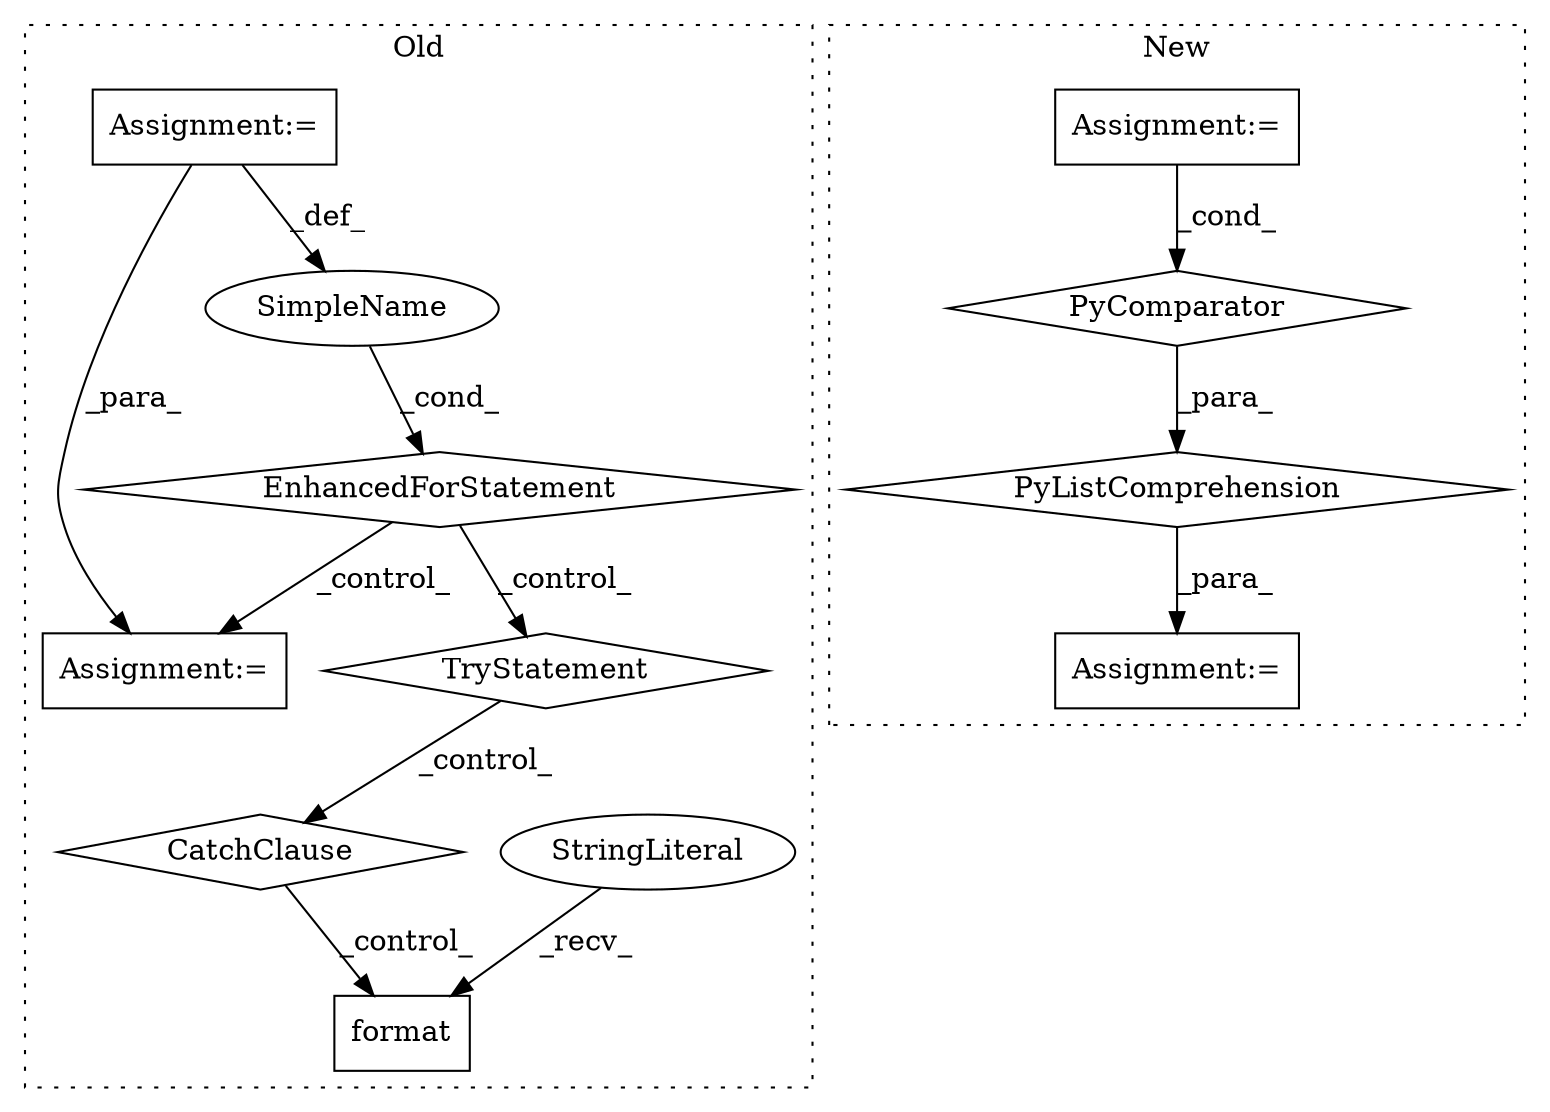 digraph G {
subgraph cluster0 {
1 [label="format" a="32" s="7349,7383" l="7,1" shape="box"];
3 [label="StringLiteral" a="45" s="7064" l="284" shape="ellipse"];
7 [label="EnhancedForStatement" a="70" s="6499,6586" l="57,2" shape="diamond"];
8 [label="Assignment:=" a="7" s="6673" l="1" shape="box"];
9 [label="CatchClause" a="12" s="6999,7037" l="15,2" shape="diamond"];
10 [label="SimpleName" a="42" s="6560" l="1" shape="ellipse"];
11 [label="TryStatement" a="54" s="6843" l="4" shape="diamond"];
12 [label="Assignment:=" a="7" s="6499,6586" l="57,2" shape="box"];
label = "Old";
style="dotted";
}
subgraph cluster1 {
2 [label="PyListComprehension" a="109" s="7108" l="149" shape="diamond"];
4 [label="Assignment:=" a="7" s="7198" l="51" shape="box"];
5 [label="Assignment:=" a="7" s="8067,8182" l="75,2" shape="box"];
6 [label="PyComparator" a="113" s="7198" l="51" shape="diamond"];
label = "New";
style="dotted";
}
2 -> 5 [label="_para_"];
3 -> 1 [label="_recv_"];
4 -> 6 [label="_cond_"];
6 -> 2 [label="_para_"];
7 -> 8 [label="_control_"];
7 -> 11 [label="_control_"];
9 -> 1 [label="_control_"];
10 -> 7 [label="_cond_"];
11 -> 9 [label="_control_"];
12 -> 8 [label="_para_"];
12 -> 10 [label="_def_"];
}